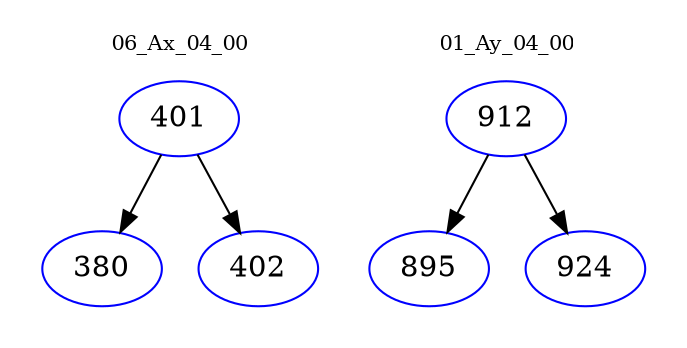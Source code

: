 digraph{
subgraph cluster_0 {
color = white
label = "06_Ax_04_00";
fontsize=10;
T0_401 [label="401", color="blue"]
T0_401 -> T0_380 [color="black"]
T0_380 [label="380", color="blue"]
T0_401 -> T0_402 [color="black"]
T0_402 [label="402", color="blue"]
}
subgraph cluster_1 {
color = white
label = "01_Ay_04_00";
fontsize=10;
T1_912 [label="912", color="blue"]
T1_912 -> T1_895 [color="black"]
T1_895 [label="895", color="blue"]
T1_912 -> T1_924 [color="black"]
T1_924 [label="924", color="blue"]
}
}
